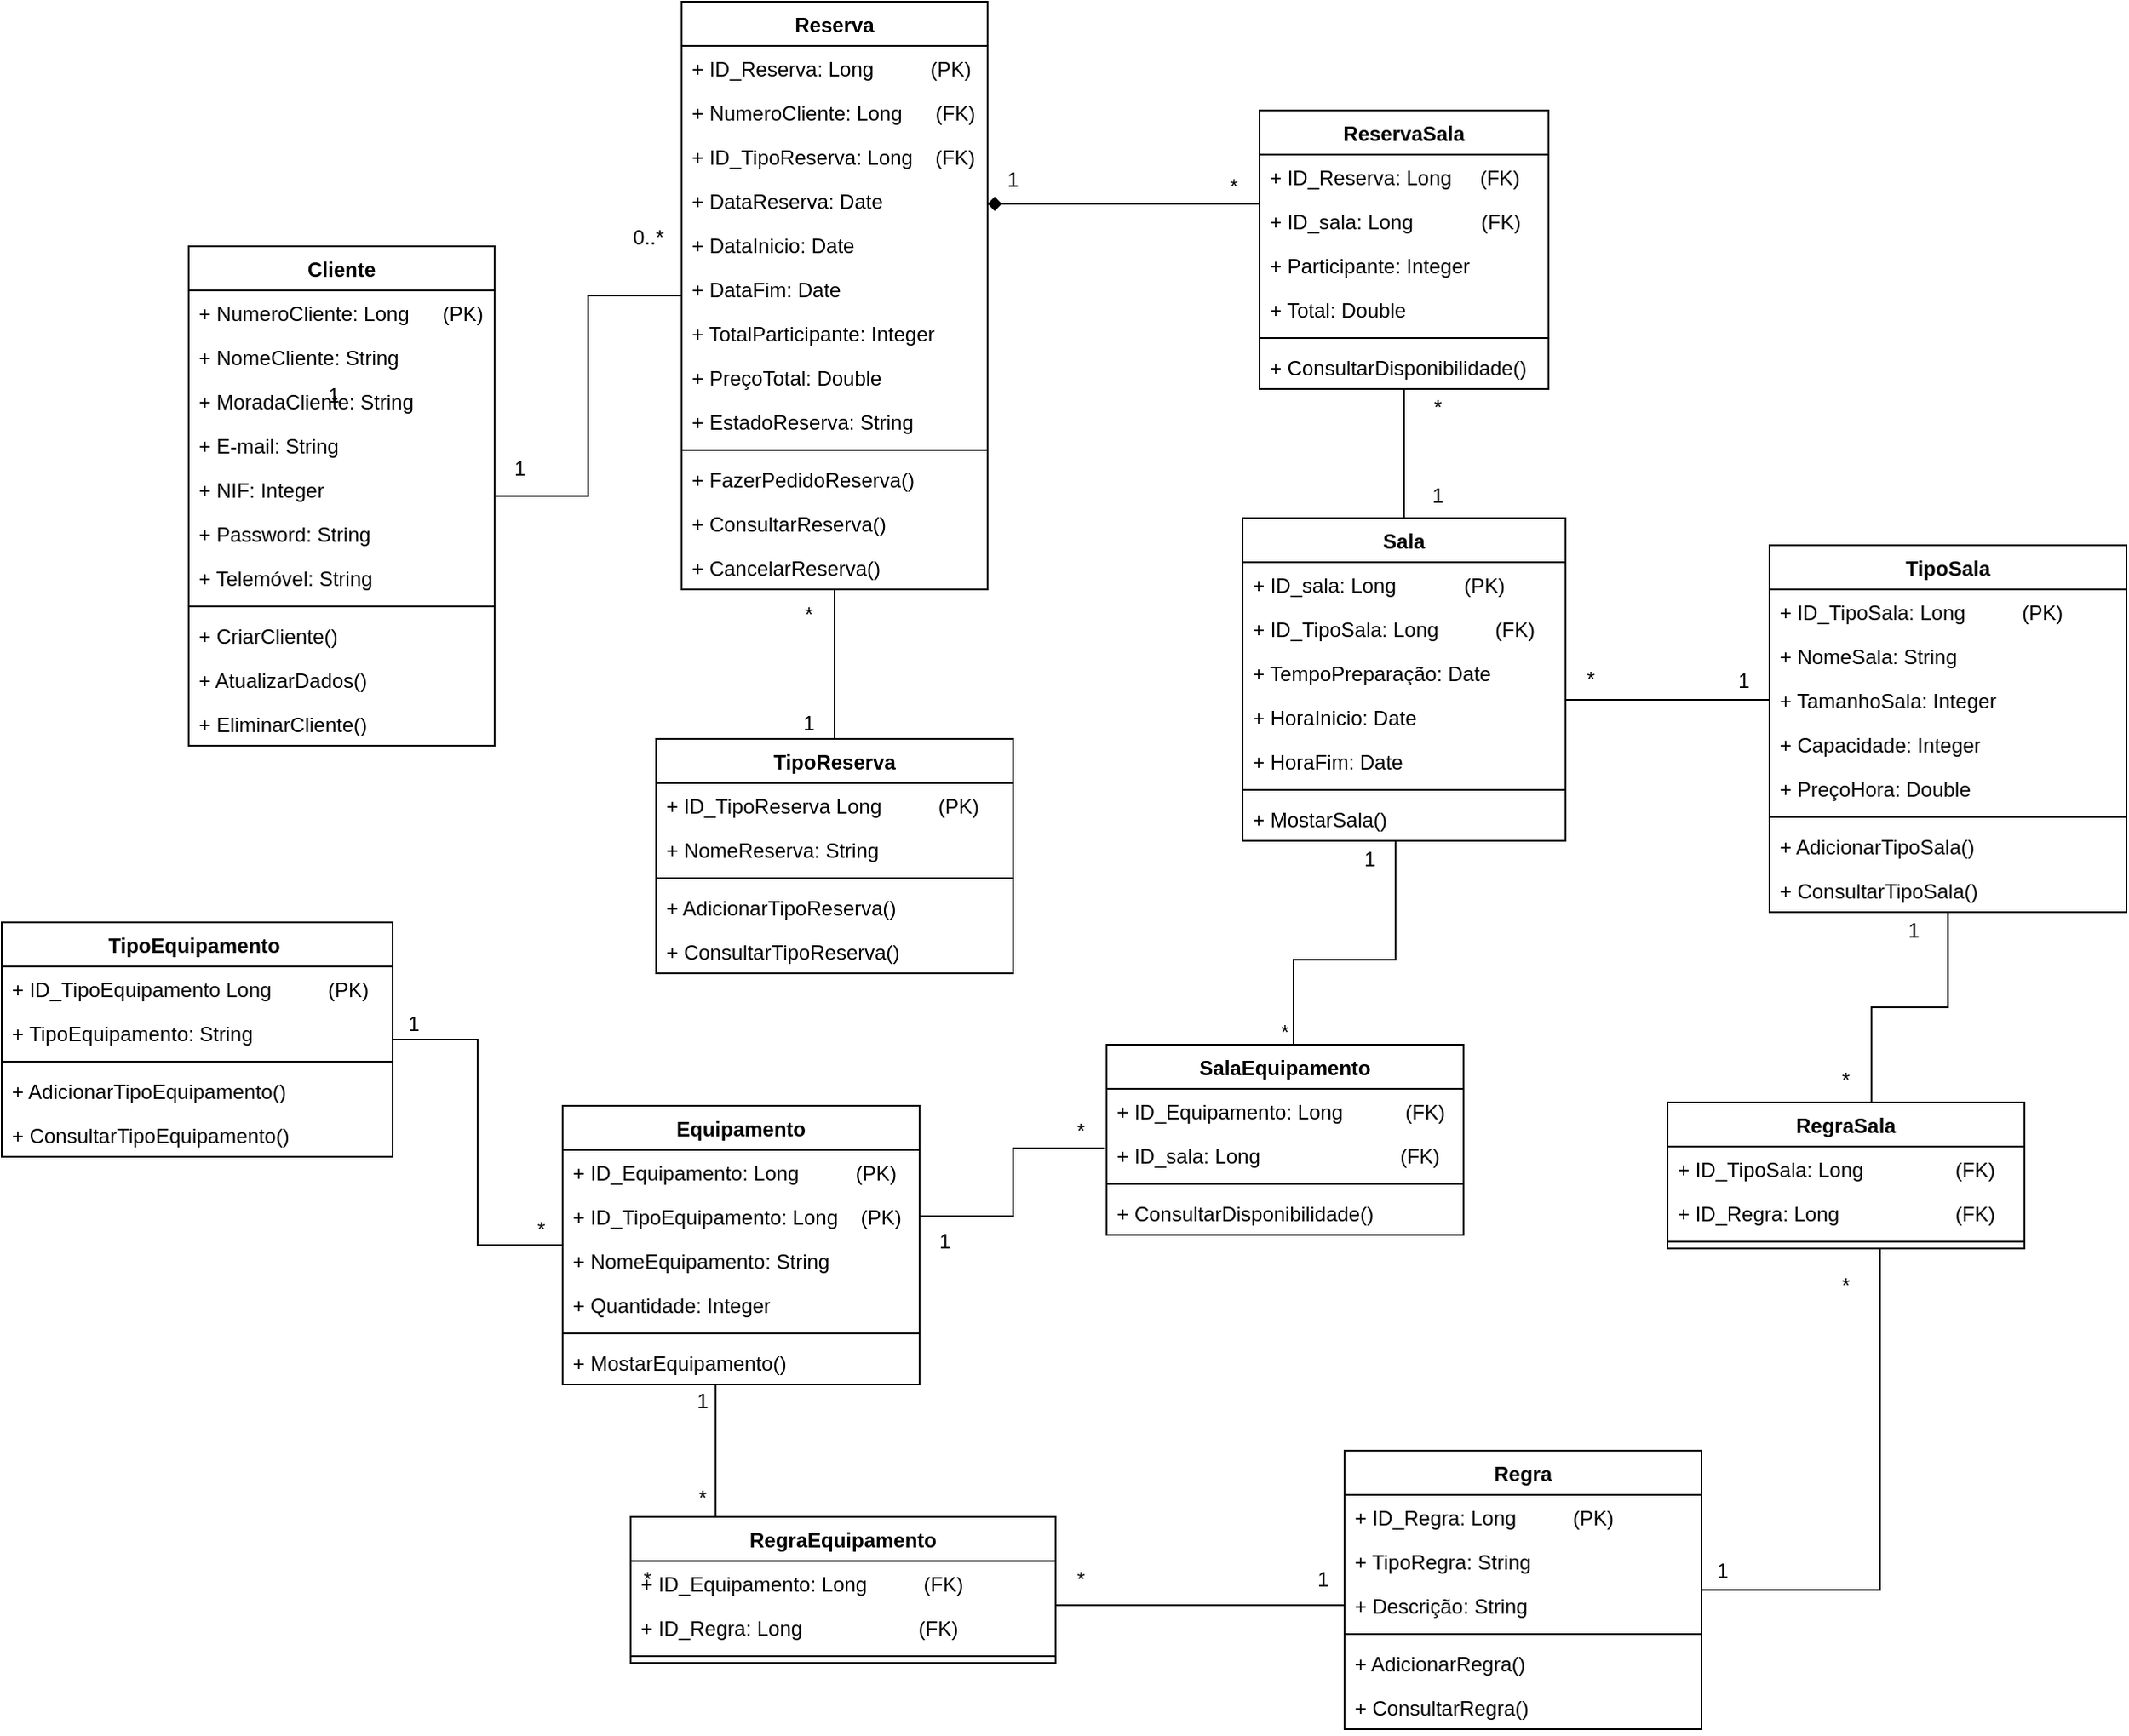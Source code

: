 <mxfile version="24.9.0">
  <diagram name="Diagrama de Classes" id="13e1069c-82ec-6db2-03f1-153e76fe0fe0">
    <mxGraphModel dx="1581" dy="586" grid="1" gridSize="10" guides="1" tooltips="1" connect="1" arrows="1" fold="1" page="1" pageScale="1" pageWidth="1100" pageHeight="850" background="none" math="0" shadow="0">
      <root>
        <mxCell id="0" />
        <mxCell id="1" parent="0" />
        <mxCell id="wUPuRM1QfTHSk5cgszt4-27" style="edgeStyle=orthogonalEdgeStyle;rounded=0;orthogonalLoop=1;jettySize=auto;html=1;endArrow=none;endFill=0;" parent="1" source="OTBdSN7DUw6KR1RITJse-1" target="OTBdSN7DUw6KR1RITJse-18" edge="1">
          <mxGeometry relative="1" as="geometry" />
        </mxCell>
        <mxCell id="OTBdSN7DUw6KR1RITJse-1" value="Cliente" style="swimlane;fontStyle=1;align=center;verticalAlign=top;childLayout=stackLayout;horizontal=1;startSize=26;horizontalStack=0;resizeParent=1;resizeParentMax=0;resizeLast=0;collapsible=1;marginBottom=0;whiteSpace=wrap;html=1;" parent="1" vertex="1">
          <mxGeometry x="140" y="180" width="180" height="294" as="geometry">
            <mxRectangle x="140" y="60" width="80" height="30" as="alternateBounds" />
          </mxGeometry>
        </mxCell>
        <mxCell id="OTBdSN7DUw6KR1RITJse-2" value="+ NumeroCliente: Long&lt;span style=&quot;white-space: pre;&quot;&gt;&#x9;&lt;/span&gt;&amp;nbsp; &amp;nbsp;(PK)" style="text;strokeColor=none;fillColor=none;align=left;verticalAlign=top;spacingLeft=4;spacingRight=4;overflow=hidden;rotatable=0;points=[[0,0.5],[1,0.5]];portConstraint=eastwest;whiteSpace=wrap;html=1;" parent="OTBdSN7DUw6KR1RITJse-1" vertex="1">
          <mxGeometry y="26" width="180" height="26" as="geometry" />
        </mxCell>
        <mxCell id="OTBdSN7DUw6KR1RITJse-3" value="+ NomeCliente: String" style="text;strokeColor=none;fillColor=none;align=left;verticalAlign=top;spacingLeft=4;spacingRight=4;overflow=hidden;rotatable=0;points=[[0,0.5],[1,0.5]];portConstraint=eastwest;whiteSpace=wrap;html=1;" parent="OTBdSN7DUw6KR1RITJse-1" vertex="1">
          <mxGeometry y="52" width="180" height="26" as="geometry" />
        </mxCell>
        <mxCell id="OTBdSN7DUw6KR1RITJse-4" value="+ MoradaCliente: String" style="text;strokeColor=none;fillColor=none;align=left;verticalAlign=top;spacingLeft=4;spacingRight=4;overflow=hidden;rotatable=0;points=[[0,0.5],[1,0.5]];portConstraint=eastwest;whiteSpace=wrap;html=1;" parent="OTBdSN7DUw6KR1RITJse-1" vertex="1">
          <mxGeometry y="78" width="180" height="26" as="geometry" />
        </mxCell>
        <mxCell id="OTBdSN7DUw6KR1RITJse-5" value="+ E-mail: String&lt;div&gt;&lt;br&gt;&lt;/div&gt;&lt;div&gt;&lt;br&gt;&lt;/div&gt;" style="text;strokeColor=none;fillColor=none;align=left;verticalAlign=top;spacingLeft=4;spacingRight=4;overflow=hidden;rotatable=0;points=[[0,0.5],[1,0.5]];portConstraint=eastwest;whiteSpace=wrap;html=1;" parent="OTBdSN7DUw6KR1RITJse-1" vertex="1">
          <mxGeometry y="104" width="180" height="26" as="geometry" />
        </mxCell>
        <mxCell id="-aJVNQ9pDXhQDbvJG__2-1" value="+ NIF: Integer" style="text;strokeColor=none;fillColor=none;align=left;verticalAlign=top;spacingLeft=4;spacingRight=4;overflow=hidden;rotatable=0;points=[[0,0.5],[1,0.5]];portConstraint=eastwest;whiteSpace=wrap;html=1;" parent="OTBdSN7DUw6KR1RITJse-1" vertex="1">
          <mxGeometry y="130" width="180" height="26" as="geometry" />
        </mxCell>
        <mxCell id="OTBdSN7DUw6KR1RITJse-6" value="+ Password: String" style="text;strokeColor=none;fillColor=none;align=left;verticalAlign=top;spacingLeft=4;spacingRight=4;overflow=hidden;rotatable=0;points=[[0,0.5],[1,0.5]];portConstraint=eastwest;whiteSpace=wrap;html=1;" parent="OTBdSN7DUw6KR1RITJse-1" vertex="1">
          <mxGeometry y="156" width="180" height="26" as="geometry" />
        </mxCell>
        <mxCell id="OTBdSN7DUw6KR1RITJse-7" value="+ Telemóvel: String" style="text;strokeColor=none;fillColor=none;align=left;verticalAlign=top;spacingLeft=4;spacingRight=4;overflow=hidden;rotatable=0;points=[[0,0.5],[1,0.5]];portConstraint=eastwest;whiteSpace=wrap;html=1;" parent="OTBdSN7DUw6KR1RITJse-1" vertex="1">
          <mxGeometry y="182" width="180" height="26" as="geometry" />
        </mxCell>
        <mxCell id="OTBdSN7DUw6KR1RITJse-8" value="" style="line;strokeWidth=1;fillColor=none;align=left;verticalAlign=middle;spacingTop=-1;spacingLeft=3;spacingRight=3;rotatable=0;labelPosition=right;points=[];portConstraint=eastwest;strokeColor=inherit;" parent="OTBdSN7DUw6KR1RITJse-1" vertex="1">
          <mxGeometry y="208" width="180" height="8" as="geometry" />
        </mxCell>
        <mxCell id="rqedpsNSRm9LQJVZ1VE7-1" value="+ CriarCliente()" style="text;strokeColor=none;fillColor=none;align=left;verticalAlign=top;spacingLeft=4;spacingRight=4;overflow=hidden;rotatable=0;points=[[0,0.5],[1,0.5]];portConstraint=eastwest;whiteSpace=wrap;html=1;" parent="OTBdSN7DUw6KR1RITJse-1" vertex="1">
          <mxGeometry y="216" width="180" height="26" as="geometry" />
        </mxCell>
        <mxCell id="rqedpsNSRm9LQJVZ1VE7-2" value="+ AtualizarDados()" style="text;strokeColor=none;fillColor=none;align=left;verticalAlign=top;spacingLeft=4;spacingRight=4;overflow=hidden;rotatable=0;points=[[0,0.5],[1,0.5]];portConstraint=eastwest;whiteSpace=wrap;html=1;" parent="OTBdSN7DUw6KR1RITJse-1" vertex="1">
          <mxGeometry y="242" width="180" height="26" as="geometry" />
        </mxCell>
        <mxCell id="rqedpsNSRm9LQJVZ1VE7-3" value="+ EliminarCliente()" style="text;strokeColor=none;fillColor=none;align=left;verticalAlign=top;spacingLeft=4;spacingRight=4;overflow=hidden;rotatable=0;points=[[0,0.5],[1,0.5]];portConstraint=eastwest;whiteSpace=wrap;html=1;" parent="OTBdSN7DUw6KR1RITJse-1" vertex="1">
          <mxGeometry y="268" width="180" height="26" as="geometry" />
        </mxCell>
        <mxCell id="TgUR6VuphJQQWwya9bYw-8" style="edgeStyle=orthogonalEdgeStyle;rounded=0;orthogonalLoop=1;jettySize=auto;html=1;endArrow=none;endFill=0;" parent="1" source="OTBdSN7DUw6KR1RITJse-10" target="OTBdSN7DUw6KR1RITJse-56" edge="1">
          <mxGeometry relative="1" as="geometry">
            <Array as="points">
              <mxPoint x="850" y="600" />
              <mxPoint x="790" y="600" />
            </Array>
          </mxGeometry>
        </mxCell>
        <mxCell id="OTBdSN7DUw6KR1RITJse-10" value="Sala" style="swimlane;fontStyle=1;align=center;verticalAlign=top;childLayout=stackLayout;horizontal=1;startSize=26;horizontalStack=0;resizeParent=1;resizeParentMax=0;resizeLast=0;collapsible=1;marginBottom=0;whiteSpace=wrap;html=1;" parent="1" vertex="1">
          <mxGeometry x="760" y="340" width="190" height="190" as="geometry" />
        </mxCell>
        <mxCell id="OTBdSN7DUw6KR1RITJse-11" value="+ ID_sala: Long&amp;nbsp; &amp;nbsp; &amp;nbsp; &amp;nbsp; &amp;nbsp; &amp;nbsp; (PK)" style="text;strokeColor=none;fillColor=none;align=left;verticalAlign=top;spacingLeft=4;spacingRight=4;overflow=hidden;rotatable=0;points=[[0,0.5],[1,0.5]];portConstraint=eastwest;whiteSpace=wrap;html=1;" parent="OTBdSN7DUw6KR1RITJse-10" vertex="1">
          <mxGeometry y="26" width="190" height="26" as="geometry" />
        </mxCell>
        <mxCell id="aInGje0-KsVJg-_VBNvp-23" value="+ ID_TipoSala: Long&amp;nbsp; &amp;nbsp; &amp;nbsp; &amp;nbsp; &amp;nbsp; (FK)&amp;nbsp;&amp;nbsp;" style="text;strokeColor=none;fillColor=none;align=left;verticalAlign=top;spacingLeft=4;spacingRight=4;overflow=hidden;rotatable=0;points=[[0,0.5],[1,0.5]];portConstraint=eastwest;whiteSpace=wrap;html=1;" parent="OTBdSN7DUw6KR1RITJse-10" vertex="1">
          <mxGeometry y="52" width="190" height="26" as="geometry" />
        </mxCell>
        <mxCell id="nK_D47v2q9Sztdhnkqc2-46" value="+ TempoPreparação: Date" style="text;strokeColor=none;fillColor=none;align=left;verticalAlign=top;spacingLeft=4;spacingRight=4;overflow=hidden;rotatable=0;points=[[0,0.5],[1,0.5]];portConstraint=eastwest;whiteSpace=wrap;html=1;" parent="OTBdSN7DUw6KR1RITJse-10" vertex="1">
          <mxGeometry y="78" width="190" height="26" as="geometry" />
        </mxCell>
        <mxCell id="nK_D47v2q9Sztdhnkqc2-49" value="+ HoraInicio: Date" style="text;strokeColor=none;fillColor=none;align=left;verticalAlign=top;spacingLeft=4;spacingRight=4;overflow=hidden;rotatable=0;points=[[0,0.5],[1,0.5]];portConstraint=eastwest;whiteSpace=wrap;html=1;" parent="OTBdSN7DUw6KR1RITJse-10" vertex="1">
          <mxGeometry y="104" width="190" height="26" as="geometry" />
        </mxCell>
        <mxCell id="nK_D47v2q9Sztdhnkqc2-50" value="+ HoraFim: Date" style="text;strokeColor=none;fillColor=none;align=left;verticalAlign=top;spacingLeft=4;spacingRight=4;overflow=hidden;rotatable=0;points=[[0,0.5],[1,0.5]];portConstraint=eastwest;whiteSpace=wrap;html=1;" parent="OTBdSN7DUw6KR1RITJse-10" vertex="1">
          <mxGeometry y="130" width="190" height="26" as="geometry" />
        </mxCell>
        <mxCell id="OTBdSN7DUw6KR1RITJse-16" value="" style="line;strokeWidth=1;fillColor=none;align=left;verticalAlign=middle;spacingTop=-1;spacingLeft=3;spacingRight=3;rotatable=0;labelPosition=right;points=[];portConstraint=eastwest;strokeColor=inherit;" parent="OTBdSN7DUw6KR1RITJse-10" vertex="1">
          <mxGeometry y="156" width="190" height="8" as="geometry" />
        </mxCell>
        <mxCell id="OTBdSN7DUw6KR1RITJse-17" value="+ MostarSala()" style="text;strokeColor=none;fillColor=none;align=left;verticalAlign=top;spacingLeft=4;spacingRight=4;overflow=hidden;rotatable=0;points=[[0,0.5],[1,0.5]];portConstraint=eastwest;whiteSpace=wrap;html=1;" parent="OTBdSN7DUw6KR1RITJse-10" vertex="1">
          <mxGeometry y="164" width="190" height="26" as="geometry" />
        </mxCell>
        <mxCell id="OTBdSN7DUw6KR1RITJse-18" value="Reserva" style="swimlane;fontStyle=1;align=center;verticalAlign=top;childLayout=stackLayout;horizontal=1;startSize=26;horizontalStack=0;resizeParent=1;resizeParentMax=0;resizeLast=0;collapsible=1;marginBottom=0;whiteSpace=wrap;html=1;" parent="1" vertex="1">
          <mxGeometry x="430" y="36" width="180" height="346" as="geometry" />
        </mxCell>
        <mxCell id="OTBdSN7DUw6KR1RITJse-19" value="+ ID_Reserva: Long&amp;nbsp; &amp;nbsp; &amp;nbsp; &amp;nbsp; &amp;nbsp; (PK)" style="text;strokeColor=none;fillColor=none;align=left;verticalAlign=top;spacingLeft=4;spacingRight=4;overflow=hidden;rotatable=0;points=[[0,0.5],[1,0.5]];portConstraint=eastwest;whiteSpace=wrap;html=1;" parent="OTBdSN7DUw6KR1RITJse-18" vertex="1">
          <mxGeometry y="26" width="180" height="26" as="geometry" />
        </mxCell>
        <mxCell id="yTIaYECVE8OxCSl-N1GG-2" value="+ NumeroCliente: Long&lt;span style=&quot;white-space: pre;&quot;&gt;&#x9;&lt;/span&gt;&amp;nbsp; &amp;nbsp;(FK)" style="text;strokeColor=none;fillColor=none;align=left;verticalAlign=top;spacingLeft=4;spacingRight=4;overflow=hidden;rotatable=0;points=[[0,0.5],[1,0.5]];portConstraint=eastwest;whiteSpace=wrap;html=1;" parent="OTBdSN7DUw6KR1RITJse-18" vertex="1">
          <mxGeometry y="52" width="180" height="26" as="geometry" />
        </mxCell>
        <mxCell id="OTBdSN7DUw6KR1RITJse-20" value="+ ID_TipoReserva: Long&amp;nbsp; &amp;nbsp; (FK)" style="text;strokeColor=none;fillColor=none;align=left;verticalAlign=top;spacingLeft=4;spacingRight=4;overflow=hidden;rotatable=0;points=[[0,0.5],[1,0.5]];portConstraint=eastwest;whiteSpace=wrap;html=1;" parent="OTBdSN7DUw6KR1RITJse-18" vertex="1">
          <mxGeometry y="78" width="180" height="26" as="geometry" />
        </mxCell>
        <mxCell id="yTIaYECVE8OxCSl-N1GG-1" value="+ DataReserva: Date" style="text;strokeColor=none;fillColor=none;align=left;verticalAlign=top;spacingLeft=4;spacingRight=4;overflow=hidden;rotatable=0;points=[[0,0.5],[1,0.5]];portConstraint=eastwest;whiteSpace=wrap;html=1;" parent="OTBdSN7DUw6KR1RITJse-18" vertex="1">
          <mxGeometry y="104" width="180" height="26" as="geometry" />
        </mxCell>
        <mxCell id="OTBdSN7DUw6KR1RITJse-21" value="+ DataInicio: Date" style="text;strokeColor=none;fillColor=none;align=left;verticalAlign=top;spacingLeft=4;spacingRight=4;overflow=hidden;rotatable=0;points=[[0,0.5],[1,0.5]];portConstraint=eastwest;whiteSpace=wrap;html=1;" parent="OTBdSN7DUw6KR1RITJse-18" vertex="1">
          <mxGeometry y="130" width="180" height="26" as="geometry" />
        </mxCell>
        <mxCell id="OTBdSN7DUw6KR1RITJse-22" value="+ DataFim: Date" style="text;strokeColor=none;fillColor=none;align=left;verticalAlign=top;spacingLeft=4;spacingRight=4;overflow=hidden;rotatable=0;points=[[0,0.5],[1,0.5]];portConstraint=eastwest;whiteSpace=wrap;html=1;" parent="OTBdSN7DUw6KR1RITJse-18" vertex="1">
          <mxGeometry y="156" width="180" height="26" as="geometry" />
        </mxCell>
        <mxCell id="OTBdSN7DUw6KR1RITJse-23" value="+ TotalParticipante: Integer" style="text;strokeColor=none;fillColor=none;align=left;verticalAlign=top;spacingLeft=4;spacingRight=4;overflow=hidden;rotatable=0;points=[[0,0.5],[1,0.5]];portConstraint=eastwest;whiteSpace=wrap;html=1;" parent="OTBdSN7DUw6KR1RITJse-18" vertex="1">
          <mxGeometry y="182" width="180" height="26" as="geometry" />
        </mxCell>
        <mxCell id="TgUR6VuphJQQWwya9bYw-1" value="+ PreçoTotal: Double" style="text;strokeColor=none;fillColor=none;align=left;verticalAlign=top;spacingLeft=4;spacingRight=4;overflow=hidden;rotatable=0;points=[[0,0.5],[1,0.5]];portConstraint=eastwest;whiteSpace=wrap;html=1;" parent="OTBdSN7DUw6KR1RITJse-18" vertex="1">
          <mxGeometry y="208" width="180" height="26" as="geometry" />
        </mxCell>
        <mxCell id="RxRt1wtkOQZDOYuMcE52-10" value="+ EstadoReserva: String" style="text;strokeColor=none;fillColor=none;align=left;verticalAlign=top;spacingLeft=4;spacingRight=4;overflow=hidden;rotatable=0;points=[[0,0.5],[1,0.5]];portConstraint=eastwest;whiteSpace=wrap;html=1;" vertex="1" parent="OTBdSN7DUw6KR1RITJse-18">
          <mxGeometry y="234" width="180" height="26" as="geometry" />
        </mxCell>
        <mxCell id="OTBdSN7DUw6KR1RITJse-24" value="" style="line;strokeWidth=1;fillColor=none;align=left;verticalAlign=middle;spacingTop=-1;spacingLeft=3;spacingRight=3;rotatable=0;labelPosition=right;points=[];portConstraint=eastwest;strokeColor=inherit;" parent="OTBdSN7DUw6KR1RITJse-18" vertex="1">
          <mxGeometry y="260" width="180" height="8" as="geometry" />
        </mxCell>
        <mxCell id="5uaC4MI6rVyVPUYfYV3J-1" value="+ FazerPedidoReserva()" style="text;strokeColor=none;fillColor=none;align=left;verticalAlign=top;spacingLeft=4;spacingRight=4;overflow=hidden;rotatable=0;points=[[0,0.5],[1,0.5]];portConstraint=eastwest;whiteSpace=wrap;html=1;" parent="OTBdSN7DUw6KR1RITJse-18" vertex="1">
          <mxGeometry y="268" width="180" height="26" as="geometry" />
        </mxCell>
        <mxCell id="OTBdSN7DUw6KR1RITJse-25" value="+ ConsultarReserva()" style="text;strokeColor=none;fillColor=none;align=left;verticalAlign=top;spacingLeft=4;spacingRight=4;overflow=hidden;rotatable=0;points=[[0,0.5],[1,0.5]];portConstraint=eastwest;whiteSpace=wrap;html=1;" parent="OTBdSN7DUw6KR1RITJse-18" vertex="1">
          <mxGeometry y="294" width="180" height="26" as="geometry" />
        </mxCell>
        <mxCell id="5uaC4MI6rVyVPUYfYV3J-3" value="+ CancelarReserva()" style="text;strokeColor=none;fillColor=none;align=left;verticalAlign=top;spacingLeft=4;spacingRight=4;overflow=hidden;rotatable=0;points=[[0,0.5],[1,0.5]];portConstraint=eastwest;whiteSpace=wrap;html=1;" parent="OTBdSN7DUw6KR1RITJse-18" vertex="1">
          <mxGeometry y="320" width="180" height="26" as="geometry" />
        </mxCell>
        <mxCell id="OTBdSN7DUw6KR1RITJse-26" value="Equipamento" style="swimlane;fontStyle=1;align=center;verticalAlign=top;childLayout=stackLayout;horizontal=1;startSize=26;horizontalStack=0;resizeParent=1;resizeParentMax=0;resizeLast=0;collapsible=1;marginBottom=0;whiteSpace=wrap;html=1;" parent="1" vertex="1">
          <mxGeometry x="360" y="686" width="210" height="164" as="geometry" />
        </mxCell>
        <mxCell id="OTBdSN7DUw6KR1RITJse-27" value="+ ID_Equipamento: Long&amp;nbsp; &amp;nbsp; &amp;nbsp; &amp;nbsp; &amp;nbsp; (PK)&amp;nbsp;&amp;nbsp;" style="text;strokeColor=none;fillColor=none;align=left;verticalAlign=top;spacingLeft=4;spacingRight=4;overflow=hidden;rotatable=0;points=[[0,0.5],[1,0.5]];portConstraint=eastwest;whiteSpace=wrap;html=1;" parent="OTBdSN7DUw6KR1RITJse-26" vertex="1">
          <mxGeometry y="26" width="210" height="26" as="geometry" />
        </mxCell>
        <mxCell id="OTBdSN7DUw6KR1RITJse-29" value="+ ID_TipoEquipamento: Long&amp;nbsp; &amp;nbsp; (PK)" style="text;strokeColor=none;fillColor=none;align=left;verticalAlign=top;spacingLeft=4;spacingRight=4;overflow=hidden;rotatable=0;points=[[0,0.5],[1,0.5]];portConstraint=eastwest;whiteSpace=wrap;html=1;" parent="OTBdSN7DUw6KR1RITJse-26" vertex="1">
          <mxGeometry y="52" width="210" height="26" as="geometry" />
        </mxCell>
        <mxCell id="OTBdSN7DUw6KR1RITJse-28" value="+ NomeEquipamento: String" style="text;strokeColor=none;fillColor=none;align=left;verticalAlign=top;spacingLeft=4;spacingRight=4;overflow=hidden;rotatable=0;points=[[0,0.5],[1,0.5]];portConstraint=eastwest;whiteSpace=wrap;html=1;" parent="OTBdSN7DUw6KR1RITJse-26" vertex="1">
          <mxGeometry y="78" width="210" height="26" as="geometry" />
        </mxCell>
        <mxCell id="OTBdSN7DUw6KR1RITJse-31" value="+ Quantidade: Integer" style="text;strokeColor=none;fillColor=none;align=left;verticalAlign=top;spacingLeft=4;spacingRight=4;overflow=hidden;rotatable=0;points=[[0,0.5],[1,0.5]];portConstraint=eastwest;whiteSpace=wrap;html=1;" parent="OTBdSN7DUw6KR1RITJse-26" vertex="1">
          <mxGeometry y="104" width="210" height="26" as="geometry" />
        </mxCell>
        <mxCell id="OTBdSN7DUw6KR1RITJse-32" value="" style="line;strokeWidth=1;fillColor=none;align=left;verticalAlign=middle;spacingTop=-1;spacingLeft=3;spacingRight=3;rotatable=0;labelPosition=right;points=[];portConstraint=eastwest;strokeColor=inherit;" parent="OTBdSN7DUw6KR1RITJse-26" vertex="1">
          <mxGeometry y="130" width="210" height="8" as="geometry" />
        </mxCell>
        <mxCell id="H3_FL0mDu3y63sgO12pk-1" value="+ MostarEquipamento()" style="text;strokeColor=none;fillColor=none;align=left;verticalAlign=top;spacingLeft=4;spacingRight=4;overflow=hidden;rotatable=0;points=[[0,0.5],[1,0.5]];portConstraint=eastwest;whiteSpace=wrap;html=1;" parent="OTBdSN7DUw6KR1RITJse-26" vertex="1">
          <mxGeometry y="138" width="210" height="26" as="geometry" />
        </mxCell>
        <mxCell id="OTBdSN7DUw6KR1RITJse-43" value="1" style="text;html=1;align=center;verticalAlign=middle;resizable=0;points=[];autosize=1;strokeColor=none;fillColor=none;" parent="1" vertex="1">
          <mxGeometry x="210" y="253" width="30" height="30" as="geometry" />
        </mxCell>
        <mxCell id="OTBdSN7DUw6KR1RITJse-44" value="0..*" style="text;html=1;align=center;verticalAlign=middle;resizable=0;points=[];autosize=1;strokeColor=none;fillColor=none;" parent="1" vertex="1">
          <mxGeometry x="390" y="160" width="40" height="30" as="geometry" />
        </mxCell>
        <mxCell id="OTBdSN7DUw6KR1RITJse-48" value="ReservaSala" style="swimlane;fontStyle=1;align=center;verticalAlign=top;childLayout=stackLayout;horizontal=1;startSize=26;horizontalStack=0;resizeParent=1;resizeParentMax=0;resizeLast=0;collapsible=1;marginBottom=0;whiteSpace=wrap;html=1;" parent="1" vertex="1">
          <mxGeometry x="770" y="100" width="170" height="164" as="geometry" />
        </mxCell>
        <mxCell id="OTBdSN7DUw6KR1RITJse-49" value="+ ID_Reserva: Long&amp;nbsp; &amp;nbsp; &amp;nbsp;(FK)" style="text;strokeColor=none;fillColor=none;align=left;verticalAlign=top;spacingLeft=4;spacingRight=4;overflow=hidden;rotatable=0;points=[[0,0.5],[1,0.5]];portConstraint=eastwest;whiteSpace=wrap;html=1;" parent="OTBdSN7DUw6KR1RITJse-48" vertex="1">
          <mxGeometry y="26" width="170" height="26" as="geometry" />
        </mxCell>
        <mxCell id="OTBdSN7DUw6KR1RITJse-50" value="+ ID_sala: Long&amp;nbsp; &amp;nbsp; &amp;nbsp; &amp;nbsp; &amp;nbsp; &amp;nbsp; (FK)" style="text;strokeColor=none;fillColor=none;align=left;verticalAlign=top;spacingLeft=4;spacingRight=4;overflow=hidden;rotatable=0;points=[[0,0.5],[1,0.5]];portConstraint=eastwest;whiteSpace=wrap;html=1;" parent="OTBdSN7DUw6KR1RITJse-48" vertex="1">
          <mxGeometry y="52" width="170" height="26" as="geometry" />
        </mxCell>
        <mxCell id="OTBdSN7DUw6KR1RITJse-51" value="+ Participante: Integer" style="text;strokeColor=none;fillColor=none;align=left;verticalAlign=top;spacingLeft=4;spacingRight=4;overflow=hidden;rotatable=0;points=[[0,0.5],[1,0.5]];portConstraint=eastwest;whiteSpace=wrap;html=1;" parent="OTBdSN7DUw6KR1RITJse-48" vertex="1">
          <mxGeometry y="78" width="170" height="26" as="geometry" />
        </mxCell>
        <mxCell id="yTIaYECVE8OxCSl-N1GG-3" value="+ Total: Double" style="text;strokeColor=none;fillColor=none;align=left;verticalAlign=top;spacingLeft=4;spacingRight=4;overflow=hidden;rotatable=0;points=[[0,0.5],[1,0.5]];portConstraint=eastwest;whiteSpace=wrap;html=1;" parent="OTBdSN7DUw6KR1RITJse-48" vertex="1">
          <mxGeometry y="104" width="170" height="26" as="geometry" />
        </mxCell>
        <mxCell id="OTBdSN7DUw6KR1RITJse-52" value="" style="line;strokeWidth=1;fillColor=none;align=left;verticalAlign=middle;spacingTop=-1;spacingLeft=3;spacingRight=3;rotatable=0;labelPosition=right;points=[];portConstraint=eastwest;strokeColor=inherit;" parent="OTBdSN7DUw6KR1RITJse-48" vertex="1">
          <mxGeometry y="130" width="170" height="8" as="geometry" />
        </mxCell>
        <mxCell id="RxRt1wtkOQZDOYuMcE52-27" value="+ ConsultarDisponibilidade()" style="text;strokeColor=none;fillColor=none;align=left;verticalAlign=top;spacingLeft=4;spacingRight=4;overflow=hidden;rotatable=0;points=[[0,0.5],[1,0.5]];portConstraint=eastwest;whiteSpace=wrap;html=1;" vertex="1" parent="OTBdSN7DUw6KR1RITJse-48">
          <mxGeometry y="138" width="170" height="26" as="geometry" />
        </mxCell>
        <mxCell id="OTBdSN7DUw6KR1RITJse-56" value="SalaEquipamento" style="swimlane;fontStyle=1;align=center;verticalAlign=top;childLayout=stackLayout;horizontal=1;startSize=26;horizontalStack=0;resizeParent=1;resizeParentMax=0;resizeLast=0;collapsible=1;marginBottom=0;whiteSpace=wrap;html=1;" parent="1" vertex="1">
          <mxGeometry x="680" y="650" width="210" height="112" as="geometry" />
        </mxCell>
        <mxCell id="OTBdSN7DUw6KR1RITJse-57" value="+ ID_Equipamento: Long&amp;nbsp; &amp;nbsp; &amp;nbsp; &amp;nbsp; &amp;nbsp; &amp;nbsp;(FK)&amp;nbsp;&amp;nbsp;" style="text;strokeColor=none;fillColor=none;align=left;verticalAlign=top;spacingLeft=4;spacingRight=4;overflow=hidden;rotatable=0;points=[[0,0.5],[1,0.5]];portConstraint=eastwest;whiteSpace=wrap;html=1;" parent="OTBdSN7DUw6KR1RITJse-56" vertex="1">
          <mxGeometry y="26" width="210" height="26" as="geometry" />
        </mxCell>
        <mxCell id="OTBdSN7DUw6KR1RITJse-58" value="+ ID_sala: Long&amp;nbsp; &amp;nbsp; &amp;nbsp; &amp;nbsp;&amp;nbsp;&lt;span style=&quot;white-space: pre;&quot;&gt;&#x9;&lt;/span&gt;&amp;nbsp; &amp;nbsp; &amp;nbsp; &amp;nbsp;&amp;nbsp; &amp;nbsp;(FK)" style="text;strokeColor=none;fillColor=none;align=left;verticalAlign=top;spacingLeft=4;spacingRight=4;overflow=hidden;rotatable=0;points=[[0,0.5],[1,0.5]];portConstraint=eastwest;whiteSpace=wrap;html=1;" parent="OTBdSN7DUw6KR1RITJse-56" vertex="1">
          <mxGeometry y="52" width="210" height="26" as="geometry" />
        </mxCell>
        <mxCell id="OTBdSN7DUw6KR1RITJse-59" value="" style="line;strokeWidth=1;fillColor=none;align=left;verticalAlign=middle;spacingTop=-1;spacingLeft=3;spacingRight=3;rotatable=0;labelPosition=right;points=[];portConstraint=eastwest;strokeColor=inherit;" parent="OTBdSN7DUw6KR1RITJse-56" vertex="1">
          <mxGeometry y="78" width="210" height="8" as="geometry" />
        </mxCell>
        <mxCell id="RxRt1wtkOQZDOYuMcE52-28" value="+ ConsultarDisponibilidade()" style="text;strokeColor=none;fillColor=none;align=left;verticalAlign=top;spacingLeft=4;spacingRight=4;overflow=hidden;rotatable=0;points=[[0,0.5],[1,0.5]];portConstraint=eastwest;whiteSpace=wrap;html=1;" vertex="1" parent="OTBdSN7DUw6KR1RITJse-56">
          <mxGeometry y="86" width="210" height="26" as="geometry" />
        </mxCell>
        <mxCell id="TgUR6VuphJQQWwya9bYw-2" style="edgeStyle=orthogonalEdgeStyle;rounded=0;orthogonalLoop=1;jettySize=auto;html=1;entryX=0;entryY=0.5;entryDx=0;entryDy=0;endArrow=none;endFill=0;startArrow=diamond;startFill=1;" parent="1" source="yTIaYECVE8OxCSl-N1GG-1" target="OTBdSN7DUw6KR1RITJse-50" edge="1">
          <mxGeometry relative="1" as="geometry">
            <Array as="points">
              <mxPoint x="650" y="155" />
              <mxPoint x="650" y="155" />
            </Array>
          </mxGeometry>
        </mxCell>
        <mxCell id="TgUR6VuphJQQWwya9bYw-3" style="edgeStyle=orthogonalEdgeStyle;rounded=0;orthogonalLoop=1;jettySize=auto;html=1;endArrow=none;endFill=0;" parent="1" source="OTBdSN7DUw6KR1RITJse-10" target="OTBdSN7DUw6KR1RITJse-48" edge="1">
          <mxGeometry relative="1" as="geometry">
            <Array as="points">
              <mxPoint x="840" y="230" />
              <mxPoint x="840" y="230" />
            </Array>
          </mxGeometry>
        </mxCell>
        <mxCell id="TgUR6VuphJQQWwya9bYw-12" style="edgeStyle=orthogonalEdgeStyle;rounded=0;orthogonalLoop=1;jettySize=auto;html=1;exitX=1;exitY=0.5;exitDx=0;exitDy=0;entryX=-0.007;entryY=0.347;entryDx=0;entryDy=0;entryPerimeter=0;endArrow=none;endFill=0;" parent="1" source="OTBdSN7DUw6KR1RITJse-29" target="OTBdSN7DUw6KR1RITJse-58" edge="1">
          <mxGeometry relative="1" as="geometry" />
        </mxCell>
        <mxCell id="aInGje0-KsVJg-_VBNvp-12" style="edgeStyle=orthogonalEdgeStyle;rounded=0;orthogonalLoop=1;jettySize=auto;html=1;endArrow=none;endFill=0;" parent="1" source="nK_D47v2q9Sztdhnkqc2-32" target="nK_D47v2q9Sztdhnkqc2-39" edge="1">
          <mxGeometry relative="1" as="geometry">
            <Array as="points">
              <mxPoint x="750" y="980" />
              <mxPoint x="750" y="980" />
            </Array>
          </mxGeometry>
        </mxCell>
        <mxCell id="nK_D47v2q9Sztdhnkqc2-32" value="Regra" style="swimlane;fontStyle=1;align=center;verticalAlign=top;childLayout=stackLayout;horizontal=1;startSize=26;horizontalStack=0;resizeParent=1;resizeParentMax=0;resizeLast=0;collapsible=1;marginBottom=0;whiteSpace=wrap;html=1;" parent="1" vertex="1">
          <mxGeometry x="820" y="889" width="210" height="164" as="geometry" />
        </mxCell>
        <mxCell id="nK_D47v2q9Sztdhnkqc2-33" value="+ ID_Regra: Long&amp;nbsp; &amp;nbsp; &amp;nbsp; &amp;nbsp; &amp;nbsp; (PK)&amp;nbsp;&amp;nbsp;" style="text;strokeColor=none;fillColor=none;align=left;verticalAlign=top;spacingLeft=4;spacingRight=4;overflow=hidden;rotatable=0;points=[[0,0.5],[1,0.5]];portConstraint=eastwest;whiteSpace=wrap;html=1;" parent="nK_D47v2q9Sztdhnkqc2-32" vertex="1">
          <mxGeometry y="26" width="210" height="26" as="geometry" />
        </mxCell>
        <mxCell id="nK_D47v2q9Sztdhnkqc2-34" value="+ TipoRegra: String" style="text;strokeColor=none;fillColor=none;align=left;verticalAlign=top;spacingLeft=4;spacingRight=4;overflow=hidden;rotatable=0;points=[[0,0.5],[1,0.5]];portConstraint=eastwest;whiteSpace=wrap;html=1;" parent="nK_D47v2q9Sztdhnkqc2-32" vertex="1">
          <mxGeometry y="52" width="210" height="26" as="geometry" />
        </mxCell>
        <mxCell id="aInGje0-KsVJg-_VBNvp-24" value="+ Descrição: String" style="text;strokeColor=none;fillColor=none;align=left;verticalAlign=top;spacingLeft=4;spacingRight=4;overflow=hidden;rotatable=0;points=[[0,0.5],[1,0.5]];portConstraint=eastwest;whiteSpace=wrap;html=1;" parent="nK_D47v2q9Sztdhnkqc2-32" vertex="1">
          <mxGeometry y="78" width="210" height="26" as="geometry" />
        </mxCell>
        <mxCell id="nK_D47v2q9Sztdhnkqc2-37" value="" style="line;strokeWidth=1;fillColor=none;align=left;verticalAlign=middle;spacingTop=-1;spacingLeft=3;spacingRight=3;rotatable=0;labelPosition=right;points=[];portConstraint=eastwest;strokeColor=inherit;" parent="nK_D47v2q9Sztdhnkqc2-32" vertex="1">
          <mxGeometry y="104" width="210" height="8" as="geometry" />
        </mxCell>
        <mxCell id="nK_D47v2q9Sztdhnkqc2-38" value="+ AdicionarRegra()" style="text;strokeColor=none;fillColor=none;align=left;verticalAlign=top;spacingLeft=4;spacingRight=4;overflow=hidden;rotatable=0;points=[[0,0.5],[1,0.5]];portConstraint=eastwest;whiteSpace=wrap;html=1;" parent="nK_D47v2q9Sztdhnkqc2-32" vertex="1">
          <mxGeometry y="112" width="210" height="26" as="geometry" />
        </mxCell>
        <mxCell id="aInGje0-KsVJg-_VBNvp-27" value="+ ConsultarRegra()" style="text;strokeColor=none;fillColor=none;align=left;verticalAlign=top;spacingLeft=4;spacingRight=4;overflow=hidden;rotatable=0;points=[[0,0.5],[1,0.5]];portConstraint=eastwest;whiteSpace=wrap;html=1;" parent="nK_D47v2q9Sztdhnkqc2-32" vertex="1">
          <mxGeometry y="138" width="210" height="26" as="geometry" />
        </mxCell>
        <mxCell id="nK_D47v2q9Sztdhnkqc2-39" value="RegraEquipamento" style="swimlane;fontStyle=1;align=center;verticalAlign=top;childLayout=stackLayout;horizontal=1;startSize=26;horizontalStack=0;resizeParent=1;resizeParentMax=0;resizeLast=0;collapsible=1;marginBottom=0;whiteSpace=wrap;html=1;" parent="1" vertex="1">
          <mxGeometry x="400" y="928" width="250" height="86" as="geometry" />
        </mxCell>
        <mxCell id="nK_D47v2q9Sztdhnkqc2-40" value="+ ID_Equipamento: Long&amp;nbsp; &amp;nbsp; &amp;nbsp; &amp;nbsp; &amp;nbsp; (FK)&amp;nbsp;&amp;nbsp;" style="text;strokeColor=none;fillColor=none;align=left;verticalAlign=top;spacingLeft=4;spacingRight=4;overflow=hidden;rotatable=0;points=[[0,0.5],[1,0.5]];portConstraint=eastwest;whiteSpace=wrap;html=1;" parent="nK_D47v2q9Sztdhnkqc2-39" vertex="1">
          <mxGeometry y="26" width="250" height="26" as="geometry" />
        </mxCell>
        <mxCell id="aInGje0-KsVJg-_VBNvp-25" value="+ ID_Regra: Long&amp;nbsp; &amp;nbsp;&lt;span style=&quot;white-space: pre;&quot;&gt;&#x9;&lt;/span&gt;&lt;span style=&quot;white-space: pre;&quot;&gt;&#x9;&lt;/span&gt;&amp;nbsp;(FK)&amp;nbsp;&amp;nbsp;" style="text;strokeColor=none;fillColor=none;align=left;verticalAlign=top;spacingLeft=4;spacingRight=4;overflow=hidden;rotatable=0;points=[[0,0.5],[1,0.5]];portConstraint=eastwest;whiteSpace=wrap;html=1;" parent="nK_D47v2q9Sztdhnkqc2-39" vertex="1">
          <mxGeometry y="52" width="250" height="26" as="geometry" />
        </mxCell>
        <mxCell id="nK_D47v2q9Sztdhnkqc2-44" value="" style="line;strokeWidth=1;fillColor=none;align=left;verticalAlign=middle;spacingTop=-1;spacingLeft=3;spacingRight=3;rotatable=0;labelPosition=right;points=[];portConstraint=eastwest;strokeColor=inherit;" parent="nK_D47v2q9Sztdhnkqc2-39" vertex="1">
          <mxGeometry y="78" width="250" height="8" as="geometry" />
        </mxCell>
        <mxCell id="aInGje0-KsVJg-_VBNvp-11" style="edgeStyle=orthogonalEdgeStyle;rounded=0;orthogonalLoop=1;jettySize=auto;html=1;endArrow=none;endFill=0;" parent="1" source="nK_D47v2q9Sztdhnkqc2-39" target="H3_FL0mDu3y63sgO12pk-1" edge="1">
          <mxGeometry relative="1" as="geometry">
            <Array as="points">
              <mxPoint x="450" y="880" />
              <mxPoint x="450" y="880" />
            </Array>
          </mxGeometry>
        </mxCell>
        <mxCell id="aInGje0-KsVJg-_VBNvp-13" value="1" style="text;html=1;align=center;verticalAlign=middle;whiteSpace=wrap;rounded=0;" parent="1" vertex="1">
          <mxGeometry x="430" y="850" width="25" height="20" as="geometry" />
        </mxCell>
        <mxCell id="aInGje0-KsVJg-_VBNvp-14" value="*" style="text;html=1;align=center;verticalAlign=middle;whiteSpace=wrap;rounded=0;" parent="1" vertex="1">
          <mxGeometry x="380" y="950" width="60" height="30" as="geometry" />
        </mxCell>
        <mxCell id="aInGje0-KsVJg-_VBNvp-16" value="*" style="text;html=1;align=center;verticalAlign=middle;whiteSpace=wrap;rounded=0;" parent="1" vertex="1">
          <mxGeometry x="430" y="906" width="25" height="22" as="geometry" />
        </mxCell>
        <mxCell id="aInGje0-KsVJg-_VBNvp-17" value="TipoSala" style="swimlane;fontStyle=1;align=center;verticalAlign=top;childLayout=stackLayout;horizontal=1;startSize=26;horizontalStack=0;resizeParent=1;resizeParentMax=0;resizeLast=0;collapsible=1;marginBottom=0;whiteSpace=wrap;html=1;" parent="1" vertex="1">
          <mxGeometry x="1070" y="356" width="210" height="216" as="geometry" />
        </mxCell>
        <mxCell id="aInGje0-KsVJg-_VBNvp-18" value="+ ID_TipoSala: Long&amp;nbsp; &amp;nbsp; &amp;nbsp; &amp;nbsp; &amp;nbsp; (PK)&amp;nbsp;&amp;nbsp;" style="text;strokeColor=none;fillColor=none;align=left;verticalAlign=top;spacingLeft=4;spacingRight=4;overflow=hidden;rotatable=0;points=[[0,0.5],[1,0.5]];portConstraint=eastwest;whiteSpace=wrap;html=1;" parent="aInGje0-KsVJg-_VBNvp-17" vertex="1">
          <mxGeometry y="26" width="210" height="26" as="geometry" />
        </mxCell>
        <mxCell id="aInGje0-KsVJg-_VBNvp-19" value="+ NomeSala: String" style="text;strokeColor=none;fillColor=none;align=left;verticalAlign=top;spacingLeft=4;spacingRight=4;overflow=hidden;rotatable=0;points=[[0,0.5],[1,0.5]];portConstraint=eastwest;whiteSpace=wrap;html=1;" parent="aInGje0-KsVJg-_VBNvp-17" vertex="1">
          <mxGeometry y="52" width="210" height="26" as="geometry" />
        </mxCell>
        <mxCell id="OTBdSN7DUw6KR1RITJse-13" value="+ TamanhoSala: Integer" style="text;strokeColor=none;fillColor=none;align=left;verticalAlign=top;spacingLeft=4;spacingRight=4;overflow=hidden;rotatable=0;points=[[0,0.5],[1,0.5]];portConstraint=eastwest;whiteSpace=wrap;html=1;" parent="aInGje0-KsVJg-_VBNvp-17" vertex="1">
          <mxGeometry y="78" width="210" height="26" as="geometry" />
        </mxCell>
        <mxCell id="OTBdSN7DUw6KR1RITJse-14" value="+ Capacidade: Integer" style="text;strokeColor=none;fillColor=none;align=left;verticalAlign=top;spacingLeft=4;spacingRight=4;overflow=hidden;rotatable=0;points=[[0,0.5],[1,0.5]];portConstraint=eastwest;whiteSpace=wrap;html=1;" parent="aInGje0-KsVJg-_VBNvp-17" vertex="1">
          <mxGeometry y="104" width="210" height="26" as="geometry" />
        </mxCell>
        <mxCell id="yTIaYECVE8OxCSl-N1GG-15" value="+ PreçoHora: Double" style="text;strokeColor=none;fillColor=none;align=left;verticalAlign=top;spacingLeft=4;spacingRight=4;overflow=hidden;rotatable=0;points=[[0,0.5],[1,0.5]];portConstraint=eastwest;whiteSpace=wrap;html=1;" parent="aInGje0-KsVJg-_VBNvp-17" vertex="1">
          <mxGeometry y="130" width="210" height="26" as="geometry" />
        </mxCell>
        <mxCell id="aInGje0-KsVJg-_VBNvp-20" value="" style="line;strokeWidth=1;fillColor=none;align=left;verticalAlign=middle;spacingTop=-1;spacingLeft=3;spacingRight=3;rotatable=0;labelPosition=right;points=[];portConstraint=eastwest;strokeColor=inherit;" parent="aInGje0-KsVJg-_VBNvp-17" vertex="1">
          <mxGeometry y="156" width="210" height="8" as="geometry" />
        </mxCell>
        <mxCell id="aInGje0-KsVJg-_VBNvp-21" value="+ AdicionarTipoSala()" style="text;strokeColor=none;fillColor=none;align=left;verticalAlign=top;spacingLeft=4;spacingRight=4;overflow=hidden;rotatable=0;points=[[0,0.5],[1,0.5]];portConstraint=eastwest;whiteSpace=wrap;html=1;" parent="aInGje0-KsVJg-_VBNvp-17" vertex="1">
          <mxGeometry y="164" width="210" height="26" as="geometry" />
        </mxCell>
        <mxCell id="aInGje0-KsVJg-_VBNvp-22" value="+ ConsultarTipoSala()" style="text;strokeColor=none;fillColor=none;align=left;verticalAlign=top;spacingLeft=4;spacingRight=4;overflow=hidden;rotatable=0;points=[[0,0.5],[1,0.5]];portConstraint=eastwest;whiteSpace=wrap;html=1;" parent="aInGje0-KsVJg-_VBNvp-17" vertex="1">
          <mxGeometry y="190" width="210" height="26" as="geometry" />
        </mxCell>
        <mxCell id="aInGje0-KsVJg-_VBNvp-32" style="edgeStyle=orthogonalEdgeStyle;rounded=0;orthogonalLoop=1;jettySize=auto;html=1;endArrow=none;endFill=0;" parent="1" source="OTBdSN7DUw6KR1RITJse-13" target="OTBdSN7DUw6KR1RITJse-10" edge="1">
          <mxGeometry relative="1" as="geometry">
            <Array as="points">
              <mxPoint x="1110" y="447" />
              <mxPoint x="1110" y="447" />
            </Array>
          </mxGeometry>
        </mxCell>
        <mxCell id="wUPuRM1QfTHSk5cgszt4-5" style="edgeStyle=orthogonalEdgeStyle;rounded=0;orthogonalLoop=1;jettySize=auto;html=1;endArrow=none;endFill=0;" parent="1" source="wUPuRM1QfTHSk5cgszt4-1" target="nK_D47v2q9Sztdhnkqc2-32" edge="1">
          <mxGeometry relative="1" as="geometry">
            <Array as="points">
              <mxPoint x="1135" y="971" />
            </Array>
          </mxGeometry>
        </mxCell>
        <mxCell id="wUPuRM1QfTHSk5cgszt4-6" style="edgeStyle=orthogonalEdgeStyle;rounded=0;orthogonalLoop=1;jettySize=auto;html=1;endArrow=none;endFill=0;" parent="1" source="wUPuRM1QfTHSk5cgszt4-1" target="aInGje0-KsVJg-_VBNvp-17" edge="1">
          <mxGeometry relative="1" as="geometry">
            <Array as="points">
              <mxPoint x="1130" y="628" />
              <mxPoint x="1175" y="628" />
            </Array>
          </mxGeometry>
        </mxCell>
        <mxCell id="wUPuRM1QfTHSk5cgszt4-1" value="RegraSala" style="swimlane;fontStyle=1;align=center;verticalAlign=top;childLayout=stackLayout;horizontal=1;startSize=26;horizontalStack=0;resizeParent=1;resizeParentMax=0;resizeLast=0;collapsible=1;marginBottom=0;whiteSpace=wrap;html=1;" parent="1" vertex="1">
          <mxGeometry x="1010" y="684" width="210" height="86" as="geometry" />
        </mxCell>
        <mxCell id="wUPuRM1QfTHSk5cgszt4-2" value="+ ID_TipoSala: Long&amp;nbsp; &amp;nbsp; &amp;nbsp; &amp;nbsp; &amp;nbsp;&lt;span style=&quot;white-space: pre;&quot;&gt;&#x9;&lt;/span&gt; (FK)&amp;nbsp;&amp;nbsp;" style="text;strokeColor=none;fillColor=none;align=left;verticalAlign=top;spacingLeft=4;spacingRight=4;overflow=hidden;rotatable=0;points=[[0,0.5],[1,0.5]];portConstraint=eastwest;whiteSpace=wrap;html=1;" parent="wUPuRM1QfTHSk5cgszt4-1" vertex="1">
          <mxGeometry y="26" width="210" height="26" as="geometry" />
        </mxCell>
        <mxCell id="wUPuRM1QfTHSk5cgszt4-3" value="+ ID_Regra: Long&amp;nbsp; &amp;nbsp;&lt;span style=&quot;white-space: pre;&quot;&gt;&#x9;&lt;/span&gt;&lt;span style=&quot;white-space: pre;&quot;&gt;&#x9;&lt;/span&gt;&amp;nbsp;(FK)&amp;nbsp;&amp;nbsp;" style="text;strokeColor=none;fillColor=none;align=left;verticalAlign=top;spacingLeft=4;spacingRight=4;overflow=hidden;rotatable=0;points=[[0,0.5],[1,0.5]];portConstraint=eastwest;whiteSpace=wrap;html=1;" parent="wUPuRM1QfTHSk5cgszt4-1" vertex="1">
          <mxGeometry y="52" width="210" height="26" as="geometry" />
        </mxCell>
        <mxCell id="wUPuRM1QfTHSk5cgszt4-4" value="" style="line;strokeWidth=1;fillColor=none;align=left;verticalAlign=middle;spacingTop=-1;spacingLeft=3;spacingRight=3;rotatable=0;labelPosition=right;points=[];portConstraint=eastwest;strokeColor=inherit;" parent="wUPuRM1QfTHSk5cgszt4-1" vertex="1">
          <mxGeometry y="78" width="210" height="8" as="geometry" />
        </mxCell>
        <mxCell id="wUPuRM1QfTHSk5cgszt4-30" value="1" style="text;html=1;align=center;verticalAlign=middle;whiteSpace=wrap;rounded=0;" parent="1" vertex="1">
          <mxGeometry x="320" y="300" width="30" height="22" as="geometry" />
        </mxCell>
        <mxCell id="wUPuRM1QfTHSk5cgszt4-37" value="*" style="text;html=1;align=center;verticalAlign=middle;whiteSpace=wrap;rounded=0;" parent="1" vertex="1">
          <mxGeometry x="650" y="686" width="30" height="30" as="geometry" />
        </mxCell>
        <mxCell id="wUPuRM1QfTHSk5cgszt4-38" value="*" style="text;html=1;align=center;verticalAlign=middle;whiteSpace=wrap;rounded=0;" parent="1" vertex="1">
          <mxGeometry x="770" y="628" width="30" height="30" as="geometry" />
        </mxCell>
        <mxCell id="wUPuRM1QfTHSk5cgszt4-39" value="1" style="text;html=1;align=center;verticalAlign=middle;whiteSpace=wrap;rounded=0;" parent="1" vertex="1">
          <mxGeometry x="570" y="754.5" width="30" height="22" as="geometry" />
        </mxCell>
        <mxCell id="wUPuRM1QfTHSk5cgszt4-40" value="1" style="text;html=1;align=center;verticalAlign=middle;whiteSpace=wrap;rounded=0;" parent="1" vertex="1">
          <mxGeometry x="820" y="530" width="30" height="22" as="geometry" />
        </mxCell>
        <mxCell id="wUPuRM1QfTHSk5cgszt4-41" value="1" style="text;html=1;align=center;verticalAlign=middle;whiteSpace=wrap;rounded=0;" parent="1" vertex="1">
          <mxGeometry x="1140" y="572" width="30" height="22" as="geometry" />
        </mxCell>
        <mxCell id="wUPuRM1QfTHSk5cgszt4-42" value="1" style="text;html=1;align=center;verticalAlign=middle;whiteSpace=wrap;rounded=0;" parent="1" vertex="1">
          <mxGeometry x="1040" y="425" width="30" height="22" as="geometry" />
        </mxCell>
        <mxCell id="wUPuRM1QfTHSk5cgszt4-43" value="*" style="text;html=1;align=center;verticalAlign=middle;whiteSpace=wrap;rounded=0;" parent="1" vertex="1">
          <mxGeometry x="950" y="420" width="30" height="30" as="geometry" />
        </mxCell>
        <mxCell id="wUPuRM1QfTHSk5cgszt4-44" value="*" style="text;html=1;align=center;verticalAlign=middle;whiteSpace=wrap;rounded=0;" parent="1" vertex="1">
          <mxGeometry x="1100" y="656" width="30" height="30" as="geometry" />
        </mxCell>
        <mxCell id="wUPuRM1QfTHSk5cgszt4-45" value="*" style="text;html=1;align=center;verticalAlign=middle;whiteSpace=wrap;rounded=0;" parent="1" vertex="1">
          <mxGeometry x="860" y="264" width="30" height="22" as="geometry" />
        </mxCell>
        <mxCell id="wUPuRM1QfTHSk5cgszt4-46" value="1" style="text;html=1;align=center;verticalAlign=middle;whiteSpace=wrap;rounded=0;" parent="1" vertex="1">
          <mxGeometry x="860" y="316" width="30" height="22" as="geometry" />
        </mxCell>
        <mxCell id="wUPuRM1QfTHSk5cgszt4-47" value="1" style="text;html=1;align=center;verticalAlign=middle;whiteSpace=wrap;rounded=0;" parent="1" vertex="1">
          <mxGeometry x="610" y="130" width="30" height="22" as="geometry" />
        </mxCell>
        <mxCell id="wUPuRM1QfTHSk5cgszt4-48" value="*" style="text;html=1;align=center;verticalAlign=middle;whiteSpace=wrap;rounded=0;" parent="1" vertex="1">
          <mxGeometry x="740" y="130" width="30" height="30" as="geometry" />
        </mxCell>
        <mxCell id="wUPuRM1QfTHSk5cgszt4-49" value="*" style="text;html=1;align=center;verticalAlign=middle;whiteSpace=wrap;rounded=0;" parent="1" vertex="1">
          <mxGeometry x="650" y="950" width="30" height="30" as="geometry" />
        </mxCell>
        <mxCell id="wUPuRM1QfTHSk5cgszt4-50" value="*" style="text;html=1;align=center;verticalAlign=middle;whiteSpace=wrap;rounded=0;" parent="1" vertex="1">
          <mxGeometry x="1100" y="776.5" width="30" height="30" as="geometry" />
        </mxCell>
        <mxCell id="wUPuRM1QfTHSk5cgszt4-51" value="1" style="text;html=1;align=center;verticalAlign=middle;whiteSpace=wrap;rounded=0;" parent="1" vertex="1">
          <mxGeometry x="1030" y="950" width="25" height="20" as="geometry" />
        </mxCell>
        <mxCell id="wUPuRM1QfTHSk5cgszt4-53" value="1" style="text;html=1;align=center;verticalAlign=middle;whiteSpace=wrap;rounded=0;" parent="1" vertex="1">
          <mxGeometry x="795" y="955" width="25" height="20" as="geometry" />
        </mxCell>
        <mxCell id="RxRt1wtkOQZDOYuMcE52-11" style="edgeStyle=orthogonalEdgeStyle;rounded=0;orthogonalLoop=1;jettySize=auto;html=1;endArrow=none;endFill=0;" edge="1" parent="1" source="RxRt1wtkOQZDOYuMcE52-1" target="OTBdSN7DUw6KR1RITJse-18">
          <mxGeometry relative="1" as="geometry" />
        </mxCell>
        <mxCell id="RxRt1wtkOQZDOYuMcE52-1" value="TipoReserva" style="swimlane;fontStyle=1;align=center;verticalAlign=top;childLayout=stackLayout;horizontal=1;startSize=26;horizontalStack=0;resizeParent=1;resizeParentMax=0;resizeLast=0;collapsible=1;marginBottom=0;whiteSpace=wrap;html=1;" vertex="1" parent="1">
          <mxGeometry x="415" y="470" width="210" height="138" as="geometry" />
        </mxCell>
        <mxCell id="RxRt1wtkOQZDOYuMcE52-2" value="+ ID_TipoReserva Long&amp;nbsp; &amp;nbsp; &amp;nbsp; &amp;nbsp; &amp;nbsp; (PK)&amp;nbsp;&amp;nbsp;" style="text;strokeColor=none;fillColor=none;align=left;verticalAlign=top;spacingLeft=4;spacingRight=4;overflow=hidden;rotatable=0;points=[[0,0.5],[1,0.5]];portConstraint=eastwest;whiteSpace=wrap;html=1;" vertex="1" parent="RxRt1wtkOQZDOYuMcE52-1">
          <mxGeometry y="26" width="210" height="26" as="geometry" />
        </mxCell>
        <mxCell id="RxRt1wtkOQZDOYuMcE52-3" value="+ NomeReserva: String" style="text;strokeColor=none;fillColor=none;align=left;verticalAlign=top;spacingLeft=4;spacingRight=4;overflow=hidden;rotatable=0;points=[[0,0.5],[1,0.5]];portConstraint=eastwest;whiteSpace=wrap;html=1;" vertex="1" parent="RxRt1wtkOQZDOYuMcE52-1">
          <mxGeometry y="52" width="210" height="26" as="geometry" />
        </mxCell>
        <mxCell id="RxRt1wtkOQZDOYuMcE52-7" value="" style="line;strokeWidth=1;fillColor=none;align=left;verticalAlign=middle;spacingTop=-1;spacingLeft=3;spacingRight=3;rotatable=0;labelPosition=right;points=[];portConstraint=eastwest;strokeColor=inherit;" vertex="1" parent="RxRt1wtkOQZDOYuMcE52-1">
          <mxGeometry y="78" width="210" height="8" as="geometry" />
        </mxCell>
        <mxCell id="RxRt1wtkOQZDOYuMcE52-8" value="+ AdicionarTipoReserva()" style="text;strokeColor=none;fillColor=none;align=left;verticalAlign=top;spacingLeft=4;spacingRight=4;overflow=hidden;rotatable=0;points=[[0,0.5],[1,0.5]];portConstraint=eastwest;whiteSpace=wrap;html=1;" vertex="1" parent="RxRt1wtkOQZDOYuMcE52-1">
          <mxGeometry y="86" width="210" height="26" as="geometry" />
        </mxCell>
        <mxCell id="RxRt1wtkOQZDOYuMcE52-9" value="+ ConsultarTipoReserva()" style="text;strokeColor=none;fillColor=none;align=left;verticalAlign=top;spacingLeft=4;spacingRight=4;overflow=hidden;rotatable=0;points=[[0,0.5],[1,0.5]];portConstraint=eastwest;whiteSpace=wrap;html=1;" vertex="1" parent="RxRt1wtkOQZDOYuMcE52-1">
          <mxGeometry y="112" width="210" height="26" as="geometry" />
        </mxCell>
        <mxCell id="RxRt1wtkOQZDOYuMcE52-13" value="*" style="text;html=1;align=center;verticalAlign=middle;whiteSpace=wrap;rounded=0;" vertex="1" parent="1">
          <mxGeometry x="490" y="382" width="30" height="30" as="geometry" />
        </mxCell>
        <mxCell id="RxRt1wtkOQZDOYuMcE52-14" value="1" style="text;html=1;align=center;verticalAlign=middle;whiteSpace=wrap;rounded=0;" vertex="1" parent="1">
          <mxGeometry x="490" y="450" width="30" height="22" as="geometry" />
        </mxCell>
        <mxCell id="RxRt1wtkOQZDOYuMcE52-21" style="edgeStyle=orthogonalEdgeStyle;rounded=0;orthogonalLoop=1;jettySize=auto;html=1;endArrow=none;endFill=0;" edge="1" parent="1" source="RxRt1wtkOQZDOYuMcE52-15" target="OTBdSN7DUw6KR1RITJse-26">
          <mxGeometry relative="1" as="geometry" />
        </mxCell>
        <mxCell id="RxRt1wtkOQZDOYuMcE52-15" value="TipoEquipamento&amp;nbsp;" style="swimlane;fontStyle=1;align=center;verticalAlign=top;childLayout=stackLayout;horizontal=1;startSize=26;horizontalStack=0;resizeParent=1;resizeParentMax=0;resizeLast=0;collapsible=1;marginBottom=0;whiteSpace=wrap;html=1;" vertex="1" parent="1">
          <mxGeometry x="30" y="578" width="230" height="138" as="geometry" />
        </mxCell>
        <mxCell id="RxRt1wtkOQZDOYuMcE52-16" value="+ ID_TipoEquipamento Long&amp;nbsp; &amp;nbsp; &amp;nbsp; &amp;nbsp; &amp;nbsp; (PK)&amp;nbsp;&amp;nbsp;" style="text;strokeColor=none;fillColor=none;align=left;verticalAlign=top;spacingLeft=4;spacingRight=4;overflow=hidden;rotatable=0;points=[[0,0.5],[1,0.5]];portConstraint=eastwest;whiteSpace=wrap;html=1;" vertex="1" parent="RxRt1wtkOQZDOYuMcE52-15">
          <mxGeometry y="26" width="230" height="26" as="geometry" />
        </mxCell>
        <mxCell id="RxRt1wtkOQZDOYuMcE52-17" value="+ TipoEquipamento: String" style="text;strokeColor=none;fillColor=none;align=left;verticalAlign=top;spacingLeft=4;spacingRight=4;overflow=hidden;rotatable=0;points=[[0,0.5],[1,0.5]];portConstraint=eastwest;whiteSpace=wrap;html=1;" vertex="1" parent="RxRt1wtkOQZDOYuMcE52-15">
          <mxGeometry y="52" width="230" height="26" as="geometry" />
        </mxCell>
        <mxCell id="RxRt1wtkOQZDOYuMcE52-18" value="" style="line;strokeWidth=1;fillColor=none;align=left;verticalAlign=middle;spacingTop=-1;spacingLeft=3;spacingRight=3;rotatable=0;labelPosition=right;points=[];portConstraint=eastwest;strokeColor=inherit;" vertex="1" parent="RxRt1wtkOQZDOYuMcE52-15">
          <mxGeometry y="78" width="230" height="8" as="geometry" />
        </mxCell>
        <mxCell id="RxRt1wtkOQZDOYuMcE52-19" value="+ AdicionarTipoEquipamento()" style="text;strokeColor=none;fillColor=none;align=left;verticalAlign=top;spacingLeft=4;spacingRight=4;overflow=hidden;rotatable=0;points=[[0,0.5],[1,0.5]];portConstraint=eastwest;whiteSpace=wrap;html=1;" vertex="1" parent="RxRt1wtkOQZDOYuMcE52-15">
          <mxGeometry y="86" width="230" height="26" as="geometry" />
        </mxCell>
        <mxCell id="RxRt1wtkOQZDOYuMcE52-20" value="+ ConsultarTipoEquipamento()" style="text;strokeColor=none;fillColor=none;align=left;verticalAlign=top;spacingLeft=4;spacingRight=4;overflow=hidden;rotatable=0;points=[[0,0.5],[1,0.5]];portConstraint=eastwest;whiteSpace=wrap;html=1;" vertex="1" parent="RxRt1wtkOQZDOYuMcE52-15">
          <mxGeometry y="112" width="230" height="26" as="geometry" />
        </mxCell>
        <mxCell id="RxRt1wtkOQZDOYuMcE52-24" value="1" style="text;html=1;align=center;verticalAlign=middle;whiteSpace=wrap;rounded=0;" vertex="1" parent="1">
          <mxGeometry x="260" y="628" width="25" height="20" as="geometry" />
        </mxCell>
        <mxCell id="RxRt1wtkOQZDOYuMcE52-25" value="*" style="text;html=1;align=center;verticalAlign=middle;whiteSpace=wrap;rounded=0;" vertex="1" parent="1">
          <mxGeometry x="335" y="748" width="25" height="22" as="geometry" />
        </mxCell>
      </root>
    </mxGraphModel>
  </diagram>
</mxfile>
